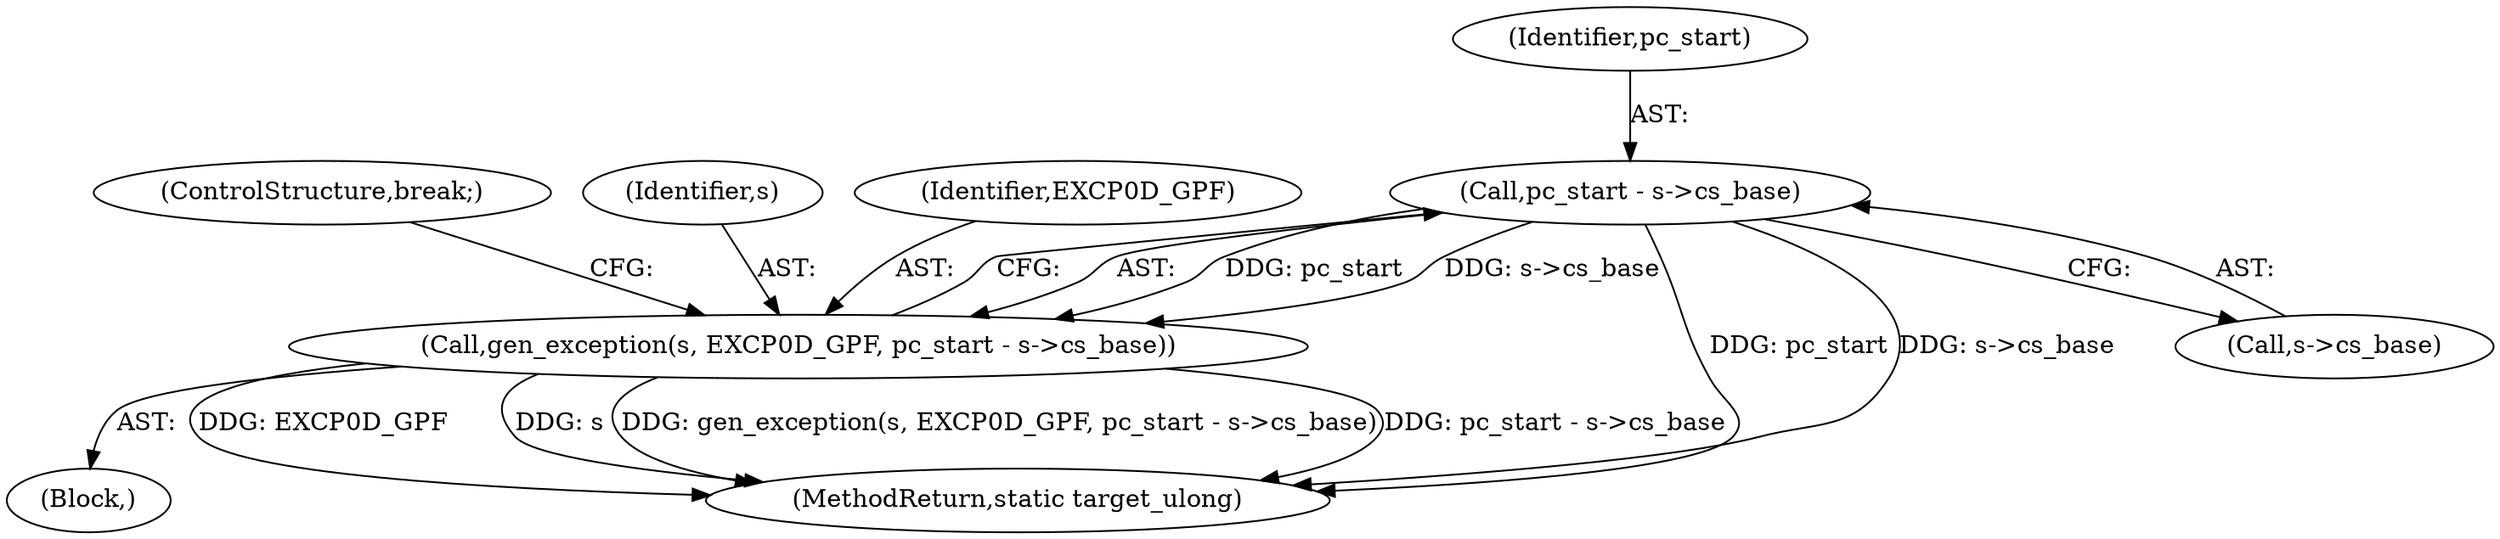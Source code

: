 digraph "0_qemu_30663fd26c0307e414622c7a8607fbc04f92ec14@pointer" {
"1009204" [label="(Call,pc_start - s->cs_base)"];
"1009201" [label="(Call,gen_exception(s, EXCP0D_GPF, pc_start - s->cs_base))"];
"1011840" [label="(MethodReturn,static target_ulong)"];
"1009209" [label="(ControlStructure,break;)"];
"1009202" [label="(Identifier,s)"];
"1009205" [label="(Identifier,pc_start)"];
"1009204" [label="(Call,pc_start - s->cs_base)"];
"1009201" [label="(Call,gen_exception(s, EXCP0D_GPF, pc_start - s->cs_base))"];
"1009206" [label="(Call,s->cs_base)"];
"1009200" [label="(Block,)"];
"1009203" [label="(Identifier,EXCP0D_GPF)"];
"1009204" -> "1009201"  [label="AST: "];
"1009204" -> "1009206"  [label="CFG: "];
"1009205" -> "1009204"  [label="AST: "];
"1009206" -> "1009204"  [label="AST: "];
"1009201" -> "1009204"  [label="CFG: "];
"1009204" -> "1011840"  [label="DDG: pc_start"];
"1009204" -> "1011840"  [label="DDG: s->cs_base"];
"1009204" -> "1009201"  [label="DDG: pc_start"];
"1009204" -> "1009201"  [label="DDG: s->cs_base"];
"1009201" -> "1009200"  [label="AST: "];
"1009202" -> "1009201"  [label="AST: "];
"1009203" -> "1009201"  [label="AST: "];
"1009209" -> "1009201"  [label="CFG: "];
"1009201" -> "1011840"  [label="DDG: gen_exception(s, EXCP0D_GPF, pc_start - s->cs_base)"];
"1009201" -> "1011840"  [label="DDG: pc_start - s->cs_base"];
"1009201" -> "1011840"  [label="DDG: EXCP0D_GPF"];
"1009201" -> "1011840"  [label="DDG: s"];
}
